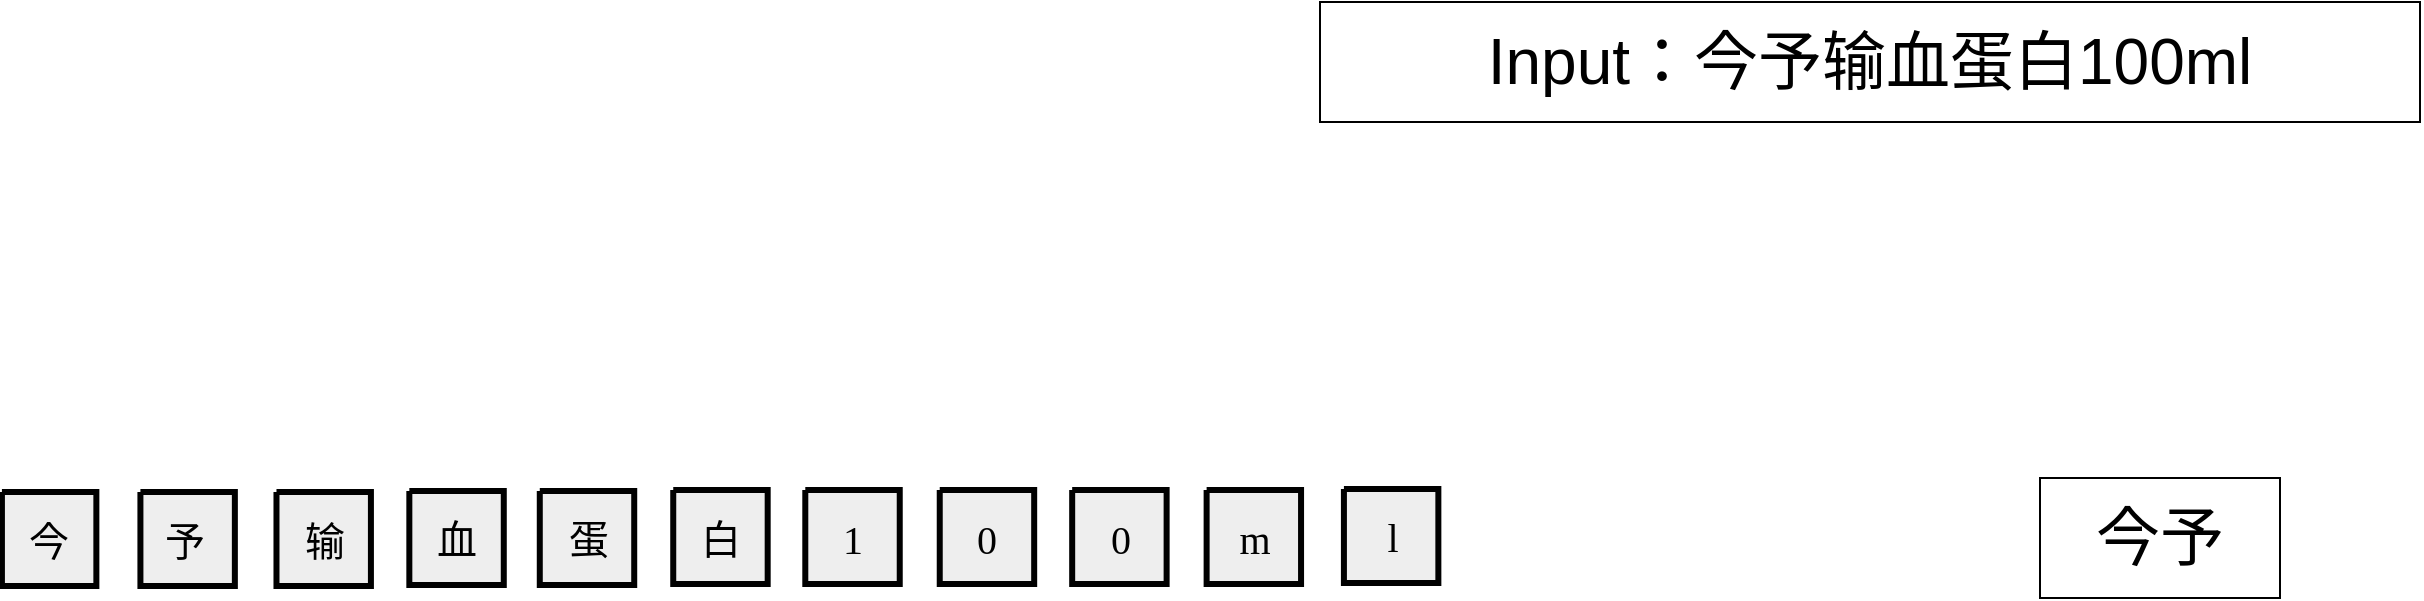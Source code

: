 <mxfile version="20.7.4" type="github">
  <diagram id="XQGgxCQb59CGtTCqFSaC" name="第 1 页">
    <mxGraphModel dx="1588" dy="954" grid="1" gridSize="10" guides="1" tooltips="1" connect="1" arrows="1" fold="1" page="1" pageScale="1" pageWidth="2339" pageHeight="3300" math="0" shadow="0">
      <root>
        <mxCell id="0" />
        <mxCell id="1" parent="0" />
        <mxCell id="NS00gCiKRsFZbpaDCI7U-1" value="" style="verticalLabelPosition=bottom;verticalAlign=top;html=1;shape=mxgraph.basic.patternFillRect;fillStyle=auto;step=5;fillStrokeWidth=0.2;fillStrokeColor=#dddddd;gradientDirection=north;strokeColor=none;shadow=0;sketch=0;fillColor=#eeeeee;strokeWidth=3;" vertex="1" parent="1">
          <mxGeometry x="700.96" y="595" width="47.22" height="47" as="geometry" />
        </mxCell>
        <mxCell id="NS00gCiKRsFZbpaDCI7U-2" value="&lt;span style=&quot;font-size: 20px;&quot;&gt;今&lt;/span&gt;" style="text;html=1;resizable=0;autosize=1;align=center;verticalAlign=middle;points=[];fillColor=none;strokeColor=none;rounded=0;dashed=1;fontFamily=Times New Roman;fontSize=11;strokeWidth=3;" vertex="1" parent="1">
          <mxGeometry x="703.96" y="598.5" width="40" height="40" as="geometry" />
        </mxCell>
        <mxCell id="NS00gCiKRsFZbpaDCI7U-3" value="" style="verticalLabelPosition=bottom;verticalAlign=top;html=1;shape=mxgraph.basic.patternFillRect;fillStyle=auto;step=5;fillStrokeWidth=0.2;fillStrokeColor=#dddddd;gradientDirection=north;strokeColor=none;shadow=0;sketch=0;fillColor=#eeeeee;strokeWidth=3;" vertex="1" parent="1">
          <mxGeometry x="770.21" y="595" width="47.22" height="47" as="geometry" />
        </mxCell>
        <mxCell id="NS00gCiKRsFZbpaDCI7U-4" value="" style="verticalLabelPosition=bottom;verticalAlign=top;html=1;shape=mxgraph.basic.patternFillRect;fillStyle=auto;step=5;fillStrokeWidth=0.2;fillStrokeColor=#dddddd;gradientDirection=north;strokeColor=none;shadow=0;sketch=0;fillColor=#eeeeee;strokeWidth=3;" vertex="1" parent="1">
          <mxGeometry x="838.24" y="595" width="47.22" height="47" as="geometry" />
        </mxCell>
        <mxCell id="NS00gCiKRsFZbpaDCI7U-5" value="&lt;font style=&quot;font-size: 20px;&quot;&gt;予&lt;/font&gt;" style="text;html=1;resizable=0;autosize=1;align=center;verticalAlign=middle;points=[];fillColor=none;strokeColor=none;rounded=0;dashed=1;fontFamily=Times New Roman;fontSize=11;strokeWidth=3;" vertex="1" parent="1">
          <mxGeometry x="771.95" y="598.5" width="40" height="40" as="geometry" />
        </mxCell>
        <mxCell id="NS00gCiKRsFZbpaDCI7U-6" value="&lt;span style=&quot;font-size: 20px;&quot;&gt;输&lt;/span&gt;" style="text;html=1;resizable=0;autosize=1;align=center;verticalAlign=middle;points=[];fillColor=none;strokeColor=none;rounded=0;dashed=1;fontFamily=Times New Roman;fontSize=11;strokeWidth=3;" vertex="1" parent="1">
          <mxGeometry x="841.85" y="598.5" width="40" height="40" as="geometry" />
        </mxCell>
        <mxCell id="NS00gCiKRsFZbpaDCI7U-7" value="" style="verticalLabelPosition=bottom;verticalAlign=top;html=1;shape=mxgraph.basic.patternFillRect;fillStyle=auto;step=5;fillStrokeWidth=0.2;fillStrokeColor=#dddddd;gradientDirection=north;strokeColor=none;shadow=0;sketch=0;fillColor=#eeeeee;strokeWidth=3;" vertex="1" parent="1">
          <mxGeometry x="904.67" y="594.5" width="47.22" height="47" as="geometry" />
        </mxCell>
        <mxCell id="NS00gCiKRsFZbpaDCI7U-8" value="" style="verticalLabelPosition=bottom;verticalAlign=top;html=1;shape=mxgraph.basic.patternFillRect;fillStyle=auto;step=5;fillStrokeWidth=0.2;fillStrokeColor=#dddddd;gradientDirection=north;strokeColor=none;shadow=0;sketch=0;fillColor=#eeeeee;strokeWidth=3;" vertex="1" parent="1">
          <mxGeometry x="969.89" y="594.5" width="47.22" height="47" as="geometry" />
        </mxCell>
        <mxCell id="NS00gCiKRsFZbpaDCI7U-9" value="&lt;span style=&quot;font-size: 20px;&quot;&gt;血&lt;/span&gt;" style="text;html=1;resizable=0;autosize=1;align=center;verticalAlign=middle;points=[];fillColor=none;strokeColor=none;rounded=0;dashed=1;fontFamily=Times New Roman;fontSize=11;strokeWidth=3;" vertex="1" parent="1">
          <mxGeometry x="908.16" y="598" width="40" height="40" as="geometry" />
        </mxCell>
        <mxCell id="NS00gCiKRsFZbpaDCI7U-10" value="&lt;span style=&quot;font-size: 20px;&quot;&gt;蛋&lt;/span&gt;" style="text;html=1;resizable=0;autosize=1;align=center;verticalAlign=middle;points=[];fillColor=none;strokeColor=none;rounded=0;dashed=1;fontFamily=Times New Roman;fontSize=11;strokeWidth=3;" vertex="1" parent="1">
          <mxGeometry x="973.5" y="598" width="40" height="40" as="geometry" />
        </mxCell>
        <mxCell id="NS00gCiKRsFZbpaDCI7U-11" value="" style="verticalLabelPosition=bottom;verticalAlign=top;html=1;shape=mxgraph.basic.patternFillRect;fillStyle=auto;step=5;fillStrokeWidth=0.2;fillStrokeColor=#dddddd;gradientDirection=north;strokeColor=none;shadow=0;sketch=0;fillColor=#eeeeee;strokeWidth=3;" vertex="1" parent="1">
          <mxGeometry x="1036.62" y="594" width="47.22" height="47" as="geometry" />
        </mxCell>
        <mxCell id="NS00gCiKRsFZbpaDCI7U-12" value="" style="verticalLabelPosition=bottom;verticalAlign=top;html=1;shape=mxgraph.basic.patternFillRect;fillStyle=auto;step=5;fillStrokeWidth=0.2;fillStrokeColor=#dddddd;gradientDirection=north;strokeColor=none;shadow=0;sketch=0;fillColor=#eeeeee;strokeWidth=3;" vertex="1" parent="1">
          <mxGeometry x="1102.65" y="594" width="47.22" height="47" as="geometry" />
        </mxCell>
        <mxCell id="NS00gCiKRsFZbpaDCI7U-13" value="&lt;span style=&quot;font-size: 20px;&quot;&gt;白&lt;/span&gt;" style="text;html=1;resizable=0;autosize=1;align=center;verticalAlign=middle;points=[];fillColor=none;strokeColor=none;rounded=0;dashed=1;fontFamily=Times New Roman;fontSize=11;strokeWidth=3;" vertex="1" parent="1">
          <mxGeometry x="1040.23" y="597.5" width="40" height="40" as="geometry" />
        </mxCell>
        <mxCell id="NS00gCiKRsFZbpaDCI7U-14" value="&lt;font style=&quot;font-size: 20px;&quot;&gt;1&lt;/font&gt;" style="text;html=1;resizable=0;autosize=1;align=center;verticalAlign=middle;points=[];fillColor=none;strokeColor=none;rounded=0;dashed=1;fontFamily=Times New Roman;fontSize=11;strokeWidth=3;" vertex="1" parent="1">
          <mxGeometry x="1111.26" y="597.5" width="30" height="40" as="geometry" />
        </mxCell>
        <mxCell id="NS00gCiKRsFZbpaDCI7U-15" value="" style="verticalLabelPosition=bottom;verticalAlign=top;html=1;shape=mxgraph.basic.patternFillRect;fillStyle=auto;step=5;fillStrokeWidth=0.2;fillStrokeColor=#dddddd;gradientDirection=north;strokeColor=none;shadow=0;sketch=0;fillColor=#eeeeee;strokeWidth=3;" vertex="1" parent="1">
          <mxGeometry x="1169.87" y="594" width="47.22" height="47" as="geometry" />
        </mxCell>
        <mxCell id="NS00gCiKRsFZbpaDCI7U-16" value="" style="verticalLabelPosition=bottom;verticalAlign=top;html=1;shape=mxgraph.basic.patternFillRect;fillStyle=auto;step=5;fillStrokeWidth=0.2;fillStrokeColor=#dddddd;gradientDirection=north;strokeColor=none;shadow=0;sketch=0;fillColor=#eeeeee;strokeWidth=3;" vertex="1" parent="1">
          <mxGeometry x="1236.09" y="594" width="47.22" height="47" as="geometry" />
        </mxCell>
        <mxCell id="NS00gCiKRsFZbpaDCI7U-17" value="" style="verticalLabelPosition=bottom;verticalAlign=top;html=1;shape=mxgraph.basic.patternFillRect;fillStyle=auto;step=5;fillStrokeWidth=0.2;fillStrokeColor=#dddddd;gradientDirection=north;strokeColor=none;shadow=0;sketch=0;fillColor=#eeeeee;strokeWidth=3;" vertex="1" parent="1">
          <mxGeometry x="1303.31" y="594" width="47.22" height="47" as="geometry" />
        </mxCell>
        <mxCell id="NS00gCiKRsFZbpaDCI7U-18" value="&lt;font style=&quot;font-size: 20px;&quot;&gt;0&lt;/font&gt;" style="text;html=1;resizable=0;autosize=1;align=center;verticalAlign=middle;points=[];fillColor=none;strokeColor=none;rounded=0;dashed=1;fontFamily=Times New Roman;fontSize=11;strokeWidth=3;" vertex="1" parent="1">
          <mxGeometry x="1178.48" y="597.5" width="30" height="40" as="geometry" />
        </mxCell>
        <mxCell id="NS00gCiKRsFZbpaDCI7U-19" value="&lt;font style=&quot;font-size: 20px;&quot;&gt;0&lt;/font&gt;" style="text;html=1;resizable=0;autosize=1;align=center;verticalAlign=middle;points=[];fillColor=none;strokeColor=none;rounded=0;dashed=1;fontFamily=Times New Roman;fontSize=11;strokeWidth=3;" vertex="1" parent="1">
          <mxGeometry x="1244.7" y="597.5" width="30" height="40" as="geometry" />
        </mxCell>
        <mxCell id="NS00gCiKRsFZbpaDCI7U-20" value="&lt;font style=&quot;font-size: 20px;&quot;&gt;m&lt;/font&gt;" style="text;html=1;resizable=0;autosize=1;align=center;verticalAlign=middle;points=[];fillColor=none;strokeColor=none;rounded=0;dashed=1;fontFamily=Times New Roman;fontSize=11;strokeWidth=3;" vertex="1" parent="1">
          <mxGeometry x="1306.92" y="597.5" width="40" height="40" as="geometry" />
        </mxCell>
        <mxCell id="NS00gCiKRsFZbpaDCI7U-21" value="" style="verticalLabelPosition=bottom;verticalAlign=top;html=1;shape=mxgraph.basic.patternFillRect;fillStyle=auto;step=5;fillStrokeWidth=0.2;fillStrokeColor=#dddddd;gradientDirection=north;strokeColor=none;shadow=0;sketch=0;fillColor=#eeeeee;strokeWidth=3;" vertex="1" parent="1">
          <mxGeometry x="1371.96" y="593.5" width="47.22" height="47" as="geometry" />
        </mxCell>
        <mxCell id="NS00gCiKRsFZbpaDCI7U-22" value="&lt;span style=&quot;font-size: 20px;&quot;&gt;l&lt;/span&gt;" style="text;html=1;resizable=0;autosize=1;align=center;verticalAlign=middle;points=[];fillColor=none;strokeColor=none;rounded=0;dashed=1;fontFamily=Times New Roman;fontSize=11;strokeWidth=3;" vertex="1" parent="1">
          <mxGeometry x="1380.57" y="597" width="30" height="40" as="geometry" />
        </mxCell>
        <mxCell id="NS00gCiKRsFZbpaDCI7U-23" value="&lt;font style=&quot;font-size: 32px;&quot;&gt;Input：今予输血蛋白100ml&lt;/font&gt;" style="rounded=0;whiteSpace=wrap;html=1;" vertex="1" parent="1">
          <mxGeometry x="1360" y="350" width="550" height="60" as="geometry" />
        </mxCell>
        <mxCell id="NS00gCiKRsFZbpaDCI7U-24" value="今予" style="rounded=0;whiteSpace=wrap;html=1;fontSize=32;" vertex="1" parent="1">
          <mxGeometry x="1720" y="588" width="120" height="60" as="geometry" />
        </mxCell>
      </root>
    </mxGraphModel>
  </diagram>
</mxfile>

